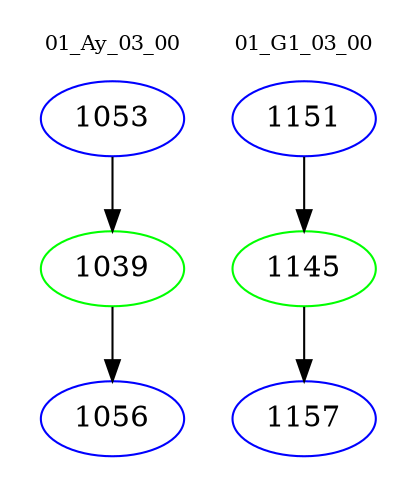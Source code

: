 digraph{
subgraph cluster_0 {
color = white
label = "01_Ay_03_00";
fontsize=10;
T0_1053 [label="1053", color="blue"]
T0_1053 -> T0_1039 [color="black"]
T0_1039 [label="1039", color="green"]
T0_1039 -> T0_1056 [color="black"]
T0_1056 [label="1056", color="blue"]
}
subgraph cluster_1 {
color = white
label = "01_G1_03_00";
fontsize=10;
T1_1151 [label="1151", color="blue"]
T1_1151 -> T1_1145 [color="black"]
T1_1145 [label="1145", color="green"]
T1_1145 -> T1_1157 [color="black"]
T1_1157 [label="1157", color="blue"]
}
}
